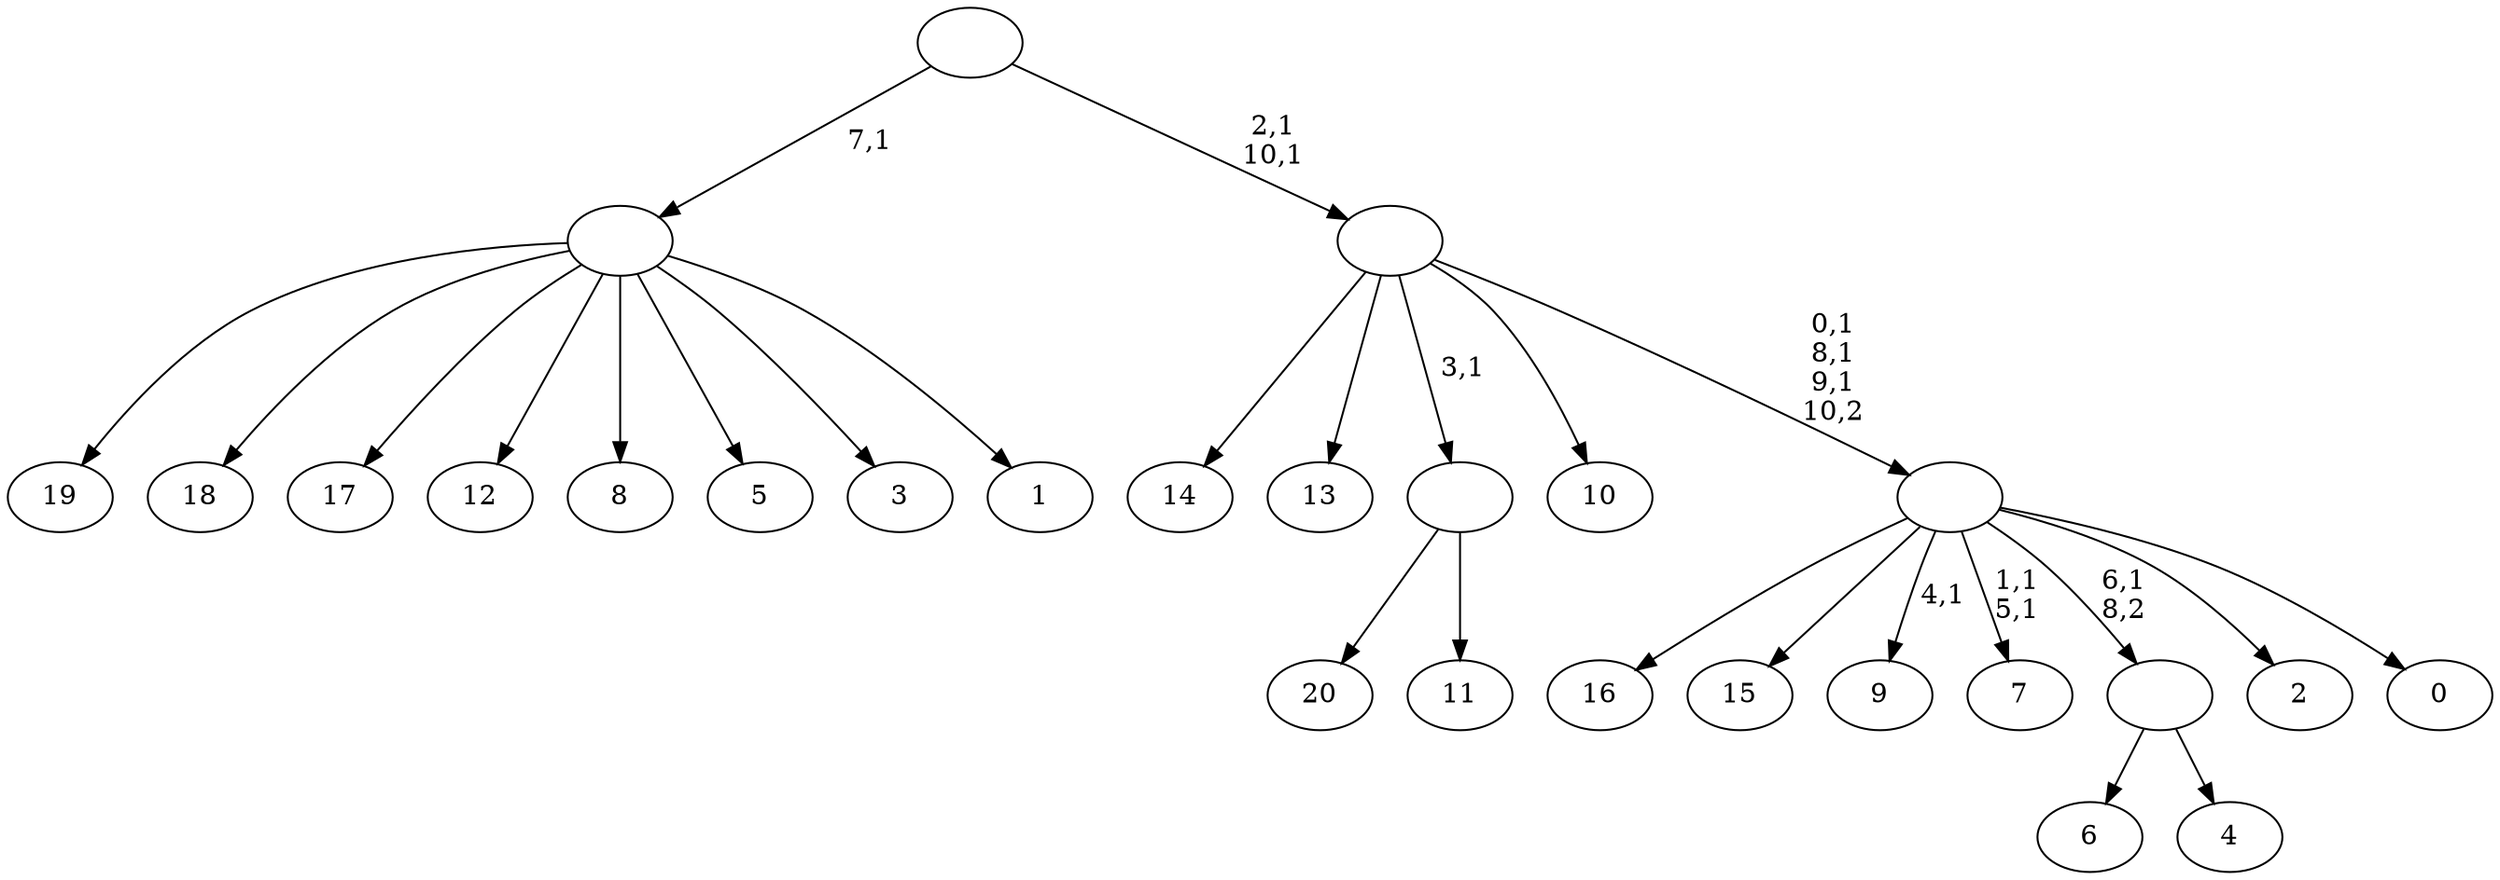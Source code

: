 digraph T {
	32 [label="20"]
	31 [label="19"]
	30 [label="18"]
	29 [label="17"]
	28 [label="16"]
	27 [label="15"]
	26 [label="14"]
	25 [label="13"]
	24 [label="12"]
	23 [label="11"]
	22 [label=""]
	21 [label="10"]
	20 [label="9"]
	18 [label="8"]
	17 [label="7"]
	14 [label="6"]
	13 [label="5"]
	12 [label="4"]
	11 [label=""]
	10 [label="3"]
	9 [label="2"]
	8 [label="1"]
	7 [label=""]
	6 [label="0"]
	5 [label=""]
	2 [label=""]
	0 [label=""]
	22 -> 32 [label=""]
	22 -> 23 [label=""]
	11 -> 14 [label=""]
	11 -> 12 [label=""]
	7 -> 31 [label=""]
	7 -> 30 [label=""]
	7 -> 29 [label=""]
	7 -> 24 [label=""]
	7 -> 18 [label=""]
	7 -> 13 [label=""]
	7 -> 10 [label=""]
	7 -> 8 [label=""]
	5 -> 17 [label="1,1\n5,1"]
	5 -> 20 [label="4,1"]
	5 -> 28 [label=""]
	5 -> 27 [label=""]
	5 -> 11 [label="6,1\n8,2"]
	5 -> 9 [label=""]
	5 -> 6 [label=""]
	2 -> 5 [label="0,1\n8,1\n9,1\n10,2"]
	2 -> 26 [label=""]
	2 -> 25 [label=""]
	2 -> 22 [label="3,1"]
	2 -> 21 [label=""]
	0 -> 2 [label="2,1\n10,1"]
	0 -> 7 [label="7,1"]
}
